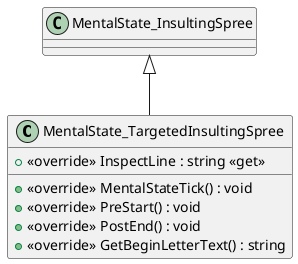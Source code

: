 @startuml
class MentalState_TargetedInsultingSpree {
    + <<override>> InspectLine : string <<get>>
    + <<override>> MentalStateTick() : void
    + <<override>> PreStart() : void
    + <<override>> PostEnd() : void
    + <<override>> GetBeginLetterText() : string
}
MentalState_InsultingSpree <|-- MentalState_TargetedInsultingSpree
@enduml
